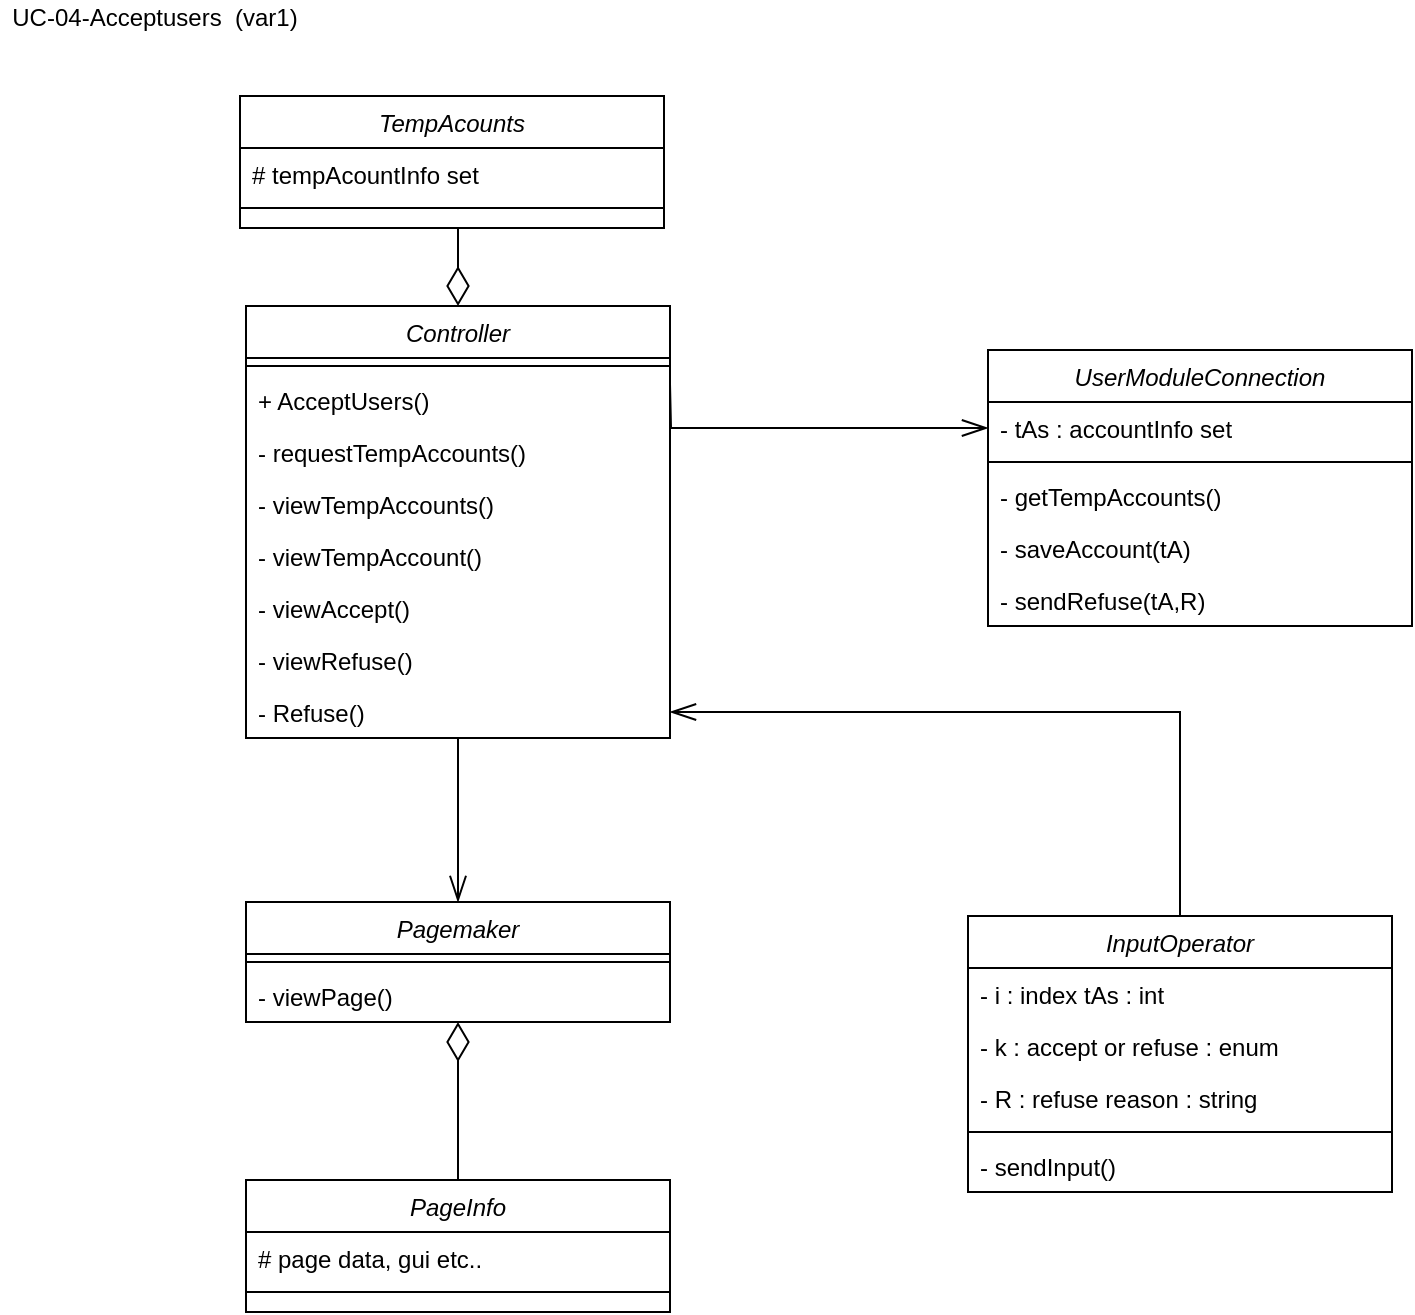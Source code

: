 <mxfile version="14.6.13" type="device"><diagram id="C5RBs43oDa-KdzZeNtuy" name="Page-1"><mxGraphModel dx="1249" dy="788" grid="0" gridSize="10" guides="1" tooltips="1" connect="1" arrows="1" fold="1" page="1" pageScale="1" pageWidth="827" pageHeight="1169" math="0" shadow="0"><root><mxCell id="WIyWlLk6GJQsqaUBKTNV-0"/><mxCell id="WIyWlLk6GJQsqaUBKTNV-1" parent="WIyWlLk6GJQsqaUBKTNV-0"/><mxCell id="_OxDIwBgwFHxbiOc1xIm-0" value="Controller" style="swimlane;fontStyle=2;align=center;verticalAlign=top;childLayout=stackLayout;horizontal=1;startSize=26;horizontalStack=0;resizeParent=1;resizeLast=0;collapsible=1;marginBottom=0;rounded=0;shadow=0;strokeWidth=1;" parent="WIyWlLk6GJQsqaUBKTNV-1" vertex="1"><mxGeometry x="133" y="165" width="212" height="216" as="geometry"><mxRectangle x="230" y="140" width="160" height="26" as="alternateBounds"/></mxGeometry></mxCell><mxCell id="_OxDIwBgwFHxbiOc1xIm-2" value="" style="line;html=1;strokeWidth=1;align=left;verticalAlign=middle;spacingTop=-1;spacingLeft=3;spacingRight=3;rotatable=0;labelPosition=right;points=[];portConstraint=eastwest;" parent="_OxDIwBgwFHxbiOc1xIm-0" vertex="1"><mxGeometry y="26" width="212" height="8" as="geometry"/></mxCell><mxCell id="_OxDIwBgwFHxbiOc1xIm-3" value="+ AcceptUsers()&#10;" style="text;align=left;verticalAlign=top;spacingLeft=4;spacingRight=4;overflow=hidden;rotatable=0;points=[[0,0.5],[1,0.5]];portConstraint=eastwest;" parent="_OxDIwBgwFHxbiOc1xIm-0" vertex="1"><mxGeometry y="34" width="212" height="26" as="geometry"/></mxCell><mxCell id="_OxDIwBgwFHxbiOc1xIm-4" value="- requestTempAccounts()&#10;" style="text;align=left;verticalAlign=top;spacingLeft=4;spacingRight=4;overflow=hidden;rotatable=0;points=[[0,0.5],[1,0.5]];portConstraint=eastwest;" parent="_OxDIwBgwFHxbiOc1xIm-0" vertex="1"><mxGeometry y="60" width="212" height="26" as="geometry"/></mxCell><mxCell id="_OxDIwBgwFHxbiOc1xIm-5" value="- viewTempAccounts()&#10;" style="text;align=left;verticalAlign=top;spacingLeft=4;spacingRight=4;overflow=hidden;rotatable=0;points=[[0,0.5],[1,0.5]];portConstraint=eastwest;" parent="_OxDIwBgwFHxbiOc1xIm-0" vertex="1"><mxGeometry y="86" width="212" height="26" as="geometry"/></mxCell><mxCell id="_OxDIwBgwFHxbiOc1xIm-31" value="- viewTempAccount()&#10;" style="text;align=left;verticalAlign=top;spacingLeft=4;spacingRight=4;overflow=hidden;rotatable=0;points=[[0,0.5],[1,0.5]];portConstraint=eastwest;" parent="_OxDIwBgwFHxbiOc1xIm-0" vertex="1"><mxGeometry y="112" width="212" height="26" as="geometry"/></mxCell><mxCell id="7IMUYaPWePK0GmlWaHOx-7" value="- viewAccept()&#10;" style="text;align=left;verticalAlign=top;spacingLeft=4;spacingRight=4;overflow=hidden;rotatable=0;points=[[0,0.5],[1,0.5]];portConstraint=eastwest;" vertex="1" parent="_OxDIwBgwFHxbiOc1xIm-0"><mxGeometry y="138" width="212" height="26" as="geometry"/></mxCell><mxCell id="7IMUYaPWePK0GmlWaHOx-8" value="- viewRefuse()&#10;" style="text;align=left;verticalAlign=top;spacingLeft=4;spacingRight=4;overflow=hidden;rotatable=0;points=[[0,0.5],[1,0.5]];portConstraint=eastwest;" vertex="1" parent="_OxDIwBgwFHxbiOc1xIm-0"><mxGeometry y="164" width="212" height="26" as="geometry"/></mxCell><mxCell id="7IMUYaPWePK0GmlWaHOx-9" value="- Refuse()&#10;" style="text;align=left;verticalAlign=top;spacingLeft=4;spacingRight=4;overflow=hidden;rotatable=0;points=[[0,0.5],[1,0.5]];portConstraint=eastwest;" vertex="1" parent="_OxDIwBgwFHxbiOc1xIm-0"><mxGeometry y="190" width="212" height="26" as="geometry"/></mxCell><mxCell id="7IMUYaPWePK0GmlWaHOx-10" style="edgeStyle=orthogonalEdgeStyle;rounded=0;orthogonalLoop=1;jettySize=auto;html=1;exitX=0.5;exitY=0;exitDx=0;exitDy=0;entryX=1;entryY=0.5;entryDx=0;entryDy=0;endArrow=openThin;endFill=0;endSize=11;" edge="1" parent="WIyWlLk6GJQsqaUBKTNV-1" source="_OxDIwBgwFHxbiOc1xIm-14" target="7IMUYaPWePK0GmlWaHOx-9"><mxGeometry relative="1" as="geometry"/></mxCell><mxCell id="_OxDIwBgwFHxbiOc1xIm-14" value="InputOperator" style="swimlane;fontStyle=2;align=center;verticalAlign=top;childLayout=stackLayout;horizontal=1;startSize=26;horizontalStack=0;resizeParent=1;resizeLast=0;collapsible=1;marginBottom=0;rounded=0;shadow=0;strokeWidth=1;" parent="WIyWlLk6GJQsqaUBKTNV-1" vertex="1"><mxGeometry x="494" y="470" width="212" height="138" as="geometry"><mxRectangle x="230" y="140" width="160" height="26" as="alternateBounds"/></mxGeometry></mxCell><mxCell id="_OxDIwBgwFHxbiOc1xIm-15" value="- i : index tAs : int" style="text;align=left;verticalAlign=top;spacingLeft=4;spacingRight=4;overflow=hidden;rotatable=0;points=[[0,0.5],[1,0.5]];portConstraint=eastwest;rounded=0;shadow=0;html=0;" parent="_OxDIwBgwFHxbiOc1xIm-14" vertex="1"><mxGeometry y="26" width="212" height="26" as="geometry"/></mxCell><mxCell id="7IMUYaPWePK0GmlWaHOx-12" value="- k : accept or refuse : enum" style="text;align=left;verticalAlign=top;spacingLeft=4;spacingRight=4;overflow=hidden;rotatable=0;points=[[0,0.5],[1,0.5]];portConstraint=eastwest;rounded=0;shadow=0;html=0;" vertex="1" parent="_OxDIwBgwFHxbiOc1xIm-14"><mxGeometry y="52" width="212" height="26" as="geometry"/></mxCell><mxCell id="7IMUYaPWePK0GmlWaHOx-13" value="- R : refuse reason : string" style="text;align=left;verticalAlign=top;spacingLeft=4;spacingRight=4;overflow=hidden;rotatable=0;points=[[0,0.5],[1,0.5]];portConstraint=eastwest;rounded=0;shadow=0;html=0;" vertex="1" parent="_OxDIwBgwFHxbiOc1xIm-14"><mxGeometry y="78" width="212" height="26" as="geometry"/></mxCell><mxCell id="_OxDIwBgwFHxbiOc1xIm-16" value="" style="line;html=1;strokeWidth=1;align=left;verticalAlign=middle;spacingTop=-1;spacingLeft=3;spacingRight=3;rotatable=0;labelPosition=right;points=[];portConstraint=eastwest;" parent="_OxDIwBgwFHxbiOc1xIm-14" vertex="1"><mxGeometry y="104" width="212" height="8" as="geometry"/></mxCell><mxCell id="_OxDIwBgwFHxbiOc1xIm-17" value="- sendInput()" style="text;align=left;verticalAlign=top;spacingLeft=4;spacingRight=4;overflow=hidden;rotatable=0;points=[[0,0.5],[1,0.5]];portConstraint=eastwest;" parent="_OxDIwBgwFHxbiOc1xIm-14" vertex="1"><mxGeometry y="112" width="212" height="26" as="geometry"/></mxCell><mxCell id="_OxDIwBgwFHxbiOc1xIm-20" value="Pagemaker" style="swimlane;fontStyle=2;align=center;verticalAlign=top;childLayout=stackLayout;horizontal=1;startSize=26;horizontalStack=0;resizeParent=1;resizeLast=0;collapsible=1;marginBottom=0;rounded=0;shadow=0;strokeWidth=1;" parent="WIyWlLk6GJQsqaUBKTNV-1" vertex="1"><mxGeometry x="133" y="463" width="212" height="60" as="geometry"><mxRectangle x="230" y="140" width="160" height="26" as="alternateBounds"/></mxGeometry></mxCell><mxCell id="_OxDIwBgwFHxbiOc1xIm-22" value="" style="line;html=1;strokeWidth=1;align=left;verticalAlign=middle;spacingTop=-1;spacingLeft=3;spacingRight=3;rotatable=0;labelPosition=right;points=[];portConstraint=eastwest;" parent="_OxDIwBgwFHxbiOc1xIm-20" vertex="1"><mxGeometry y="26" width="212" height="8" as="geometry"/></mxCell><mxCell id="_OxDIwBgwFHxbiOc1xIm-23" value="- viewPage()" style="text;align=left;verticalAlign=top;spacingLeft=4;spacingRight=4;overflow=hidden;rotatable=0;points=[[0,0.5],[1,0.5]];portConstraint=eastwest;" parent="_OxDIwBgwFHxbiOc1xIm-20" vertex="1"><mxGeometry y="34" width="212" height="26" as="geometry"/></mxCell><mxCell id="_OxDIwBgwFHxbiOc1xIm-82" value="UserModuleConnection" style="swimlane;fontStyle=2;align=center;verticalAlign=top;childLayout=stackLayout;horizontal=1;startSize=26;horizontalStack=0;resizeParent=1;resizeLast=0;collapsible=1;marginBottom=0;rounded=0;shadow=0;strokeWidth=1;" parent="WIyWlLk6GJQsqaUBKTNV-1" vertex="1"><mxGeometry x="504" y="187" width="212" height="138" as="geometry"><mxRectangle x="230" y="140" width="160" height="26" as="alternateBounds"/></mxGeometry></mxCell><mxCell id="_OxDIwBgwFHxbiOc1xIm-83" value="- tAs : accountInfo set" style="text;align=left;verticalAlign=top;spacingLeft=4;spacingRight=4;overflow=hidden;rotatable=0;points=[[0,0.5],[1,0.5]];portConstraint=eastwest;rounded=0;shadow=0;html=0;" parent="_OxDIwBgwFHxbiOc1xIm-82" vertex="1"><mxGeometry y="26" width="212" height="26" as="geometry"/></mxCell><mxCell id="_OxDIwBgwFHxbiOc1xIm-84" value="" style="line;html=1;strokeWidth=1;align=left;verticalAlign=middle;spacingTop=-1;spacingLeft=3;spacingRight=3;rotatable=0;labelPosition=right;points=[];portConstraint=eastwest;" parent="_OxDIwBgwFHxbiOc1xIm-82" vertex="1"><mxGeometry y="52" width="212" height="8" as="geometry"/></mxCell><mxCell id="_OxDIwBgwFHxbiOc1xIm-86" value="- getTempAccounts()" style="text;align=left;verticalAlign=top;spacingLeft=4;spacingRight=4;overflow=hidden;rotatable=0;points=[[0,0.5],[1,0.5]];portConstraint=eastwest;" parent="_OxDIwBgwFHxbiOc1xIm-82" vertex="1"><mxGeometry y="60" width="212" height="26" as="geometry"/></mxCell><mxCell id="_OxDIwBgwFHxbiOc1xIm-111" value="- saveAccount(tA)" style="text;align=left;verticalAlign=top;spacingLeft=4;spacingRight=4;overflow=hidden;rotatable=0;points=[[0,0.5],[1,0.5]];portConstraint=eastwest;" parent="_OxDIwBgwFHxbiOc1xIm-82" vertex="1"><mxGeometry y="86" width="212" height="26" as="geometry"/></mxCell><mxCell id="_OxDIwBgwFHxbiOc1xIm-112" value="- sendRefuse(tA,R)" style="text;align=left;verticalAlign=top;spacingLeft=4;spacingRight=4;overflow=hidden;rotatable=0;points=[[0,0.5],[1,0.5]];portConstraint=eastwest;" parent="_OxDIwBgwFHxbiOc1xIm-82" vertex="1"><mxGeometry y="112" width="212" height="26" as="geometry"/></mxCell><mxCell id="_OxDIwBgwFHxbiOc1xIm-90" style="edgeStyle=orthogonalEdgeStyle;rounded=0;orthogonalLoop=1;jettySize=auto;html=1;entryX=0;entryY=0.5;entryDx=0;entryDy=0;endArrow=openThin;endFill=0;endSize=11;" parent="WIyWlLk6GJQsqaUBKTNV-1" target="_OxDIwBgwFHxbiOc1xIm-83" edge="1"><mxGeometry relative="1" as="geometry"><mxPoint x="345" y="204" as="sourcePoint"/></mxGeometry></mxCell><mxCell id="_OxDIwBgwFHxbiOc1xIm-92" value="UC-04-Acceptusers&amp;nbsp; (var1)" style="text;html=1;align=center;verticalAlign=middle;resizable=0;points=[];autosize=1;strokeColor=none;" parent="WIyWlLk6GJQsqaUBKTNV-1" vertex="1"><mxGeometry x="10" y="12" width="153" height="18" as="geometry"/></mxCell><mxCell id="_OxDIwBgwFHxbiOc1xIm-100" style="edgeStyle=orthogonalEdgeStyle;rounded=0;orthogonalLoop=1;jettySize=auto;html=1;entryX=0.5;entryY=0;entryDx=0;entryDy=0;endArrow=openThin;endFill=0;endSize=11;exitX=0.5;exitY=1;exitDx=0;exitDy=0;" parent="WIyWlLk6GJQsqaUBKTNV-1" source="_OxDIwBgwFHxbiOc1xIm-0" target="_OxDIwBgwFHxbiOc1xIm-20" edge="1"><mxGeometry relative="1" as="geometry"><mxPoint x="262" y="365" as="sourcePoint"/></mxGeometry></mxCell><mxCell id="_OxDIwBgwFHxbiOc1xIm-105" value="PageInfo" style="swimlane;fontStyle=2;align=center;verticalAlign=top;childLayout=stackLayout;horizontal=1;startSize=26;horizontalStack=0;resizeParent=1;resizeLast=0;collapsible=1;marginBottom=0;rounded=0;shadow=0;strokeWidth=1;" parent="WIyWlLk6GJQsqaUBKTNV-1" vertex="1"><mxGeometry x="133" y="602" width="212" height="66" as="geometry"><mxRectangle x="230" y="140" width="160" height="26" as="alternateBounds"/></mxGeometry></mxCell><mxCell id="_OxDIwBgwFHxbiOc1xIm-106" value="# page data, gui etc.." style="text;align=left;verticalAlign=top;spacingLeft=4;spacingRight=4;overflow=hidden;rotatable=0;points=[[0,0.5],[1,0.5]];portConstraint=eastwest;rounded=0;shadow=0;html=0;" parent="_OxDIwBgwFHxbiOc1xIm-105" vertex="1"><mxGeometry y="26" width="212" height="26" as="geometry"/></mxCell><mxCell id="_OxDIwBgwFHxbiOc1xIm-107" value="" style="line;html=1;strokeWidth=1;align=left;verticalAlign=middle;spacingTop=-1;spacingLeft=3;spacingRight=3;rotatable=0;labelPosition=right;points=[];portConstraint=eastwest;" parent="_OxDIwBgwFHxbiOc1xIm-105" vertex="1"><mxGeometry y="52" width="212" height="8" as="geometry"/></mxCell><mxCell id="_OxDIwBgwFHxbiOc1xIm-110" style="edgeStyle=orthogonalEdgeStyle;rounded=0;orthogonalLoop=1;jettySize=auto;html=1;entryX=0.5;entryY=1;entryDx=0;entryDy=0;endArrow=diamondThin;endFill=0;endSize=17;exitX=0.5;exitY=0;exitDx=0;exitDy=0;" parent="WIyWlLk6GJQsqaUBKTNV-1" source="_OxDIwBgwFHxbiOc1xIm-105" target="_OxDIwBgwFHxbiOc1xIm-20" edge="1"><mxGeometry relative="1" as="geometry"><mxPoint x="216" y="687" as="sourcePoint"/><mxPoint x="225" y="411" as="targetPoint"/></mxGeometry></mxCell><mxCell id="7IMUYaPWePK0GmlWaHOx-3" value="TempAcounts" style="swimlane;fontStyle=2;align=center;verticalAlign=top;childLayout=stackLayout;horizontal=1;startSize=26;horizontalStack=0;resizeParent=1;resizeLast=0;collapsible=1;marginBottom=0;rounded=0;shadow=0;strokeWidth=1;" vertex="1" parent="WIyWlLk6GJQsqaUBKTNV-1"><mxGeometry x="130" y="60" width="212" height="66" as="geometry"><mxRectangle x="230" y="140" width="160" height="26" as="alternateBounds"/></mxGeometry></mxCell><mxCell id="7IMUYaPWePK0GmlWaHOx-4" value="# tempAcountInfo set" style="text;align=left;verticalAlign=top;spacingLeft=4;spacingRight=4;overflow=hidden;rotatable=0;points=[[0,0.5],[1,0.5]];portConstraint=eastwest;rounded=0;shadow=0;html=0;" vertex="1" parent="7IMUYaPWePK0GmlWaHOx-3"><mxGeometry y="26" width="212" height="26" as="geometry"/></mxCell><mxCell id="7IMUYaPWePK0GmlWaHOx-5" value="" style="line;html=1;strokeWidth=1;align=left;verticalAlign=middle;spacingTop=-1;spacingLeft=3;spacingRight=3;rotatable=0;labelPosition=right;points=[];portConstraint=eastwest;" vertex="1" parent="7IMUYaPWePK0GmlWaHOx-3"><mxGeometry y="52" width="212" height="8" as="geometry"/></mxCell><mxCell id="7IMUYaPWePK0GmlWaHOx-6" style="edgeStyle=orthogonalEdgeStyle;rounded=0;orthogonalLoop=1;jettySize=auto;html=1;entryX=0.5;entryY=0;entryDx=0;entryDy=0;endArrow=diamondThin;endFill=0;endSize=17;exitX=0.5;exitY=1;exitDx=0;exitDy=0;" edge="1" parent="WIyWlLk6GJQsqaUBKTNV-1" source="7IMUYaPWePK0GmlWaHOx-3" target="_OxDIwBgwFHxbiOc1xIm-0"><mxGeometry relative="1" as="geometry"><mxPoint x="246" y="151" as="sourcePoint"/><mxPoint x="249" y="-14" as="targetPoint"/></mxGeometry></mxCell></root></mxGraphModel></diagram></mxfile>